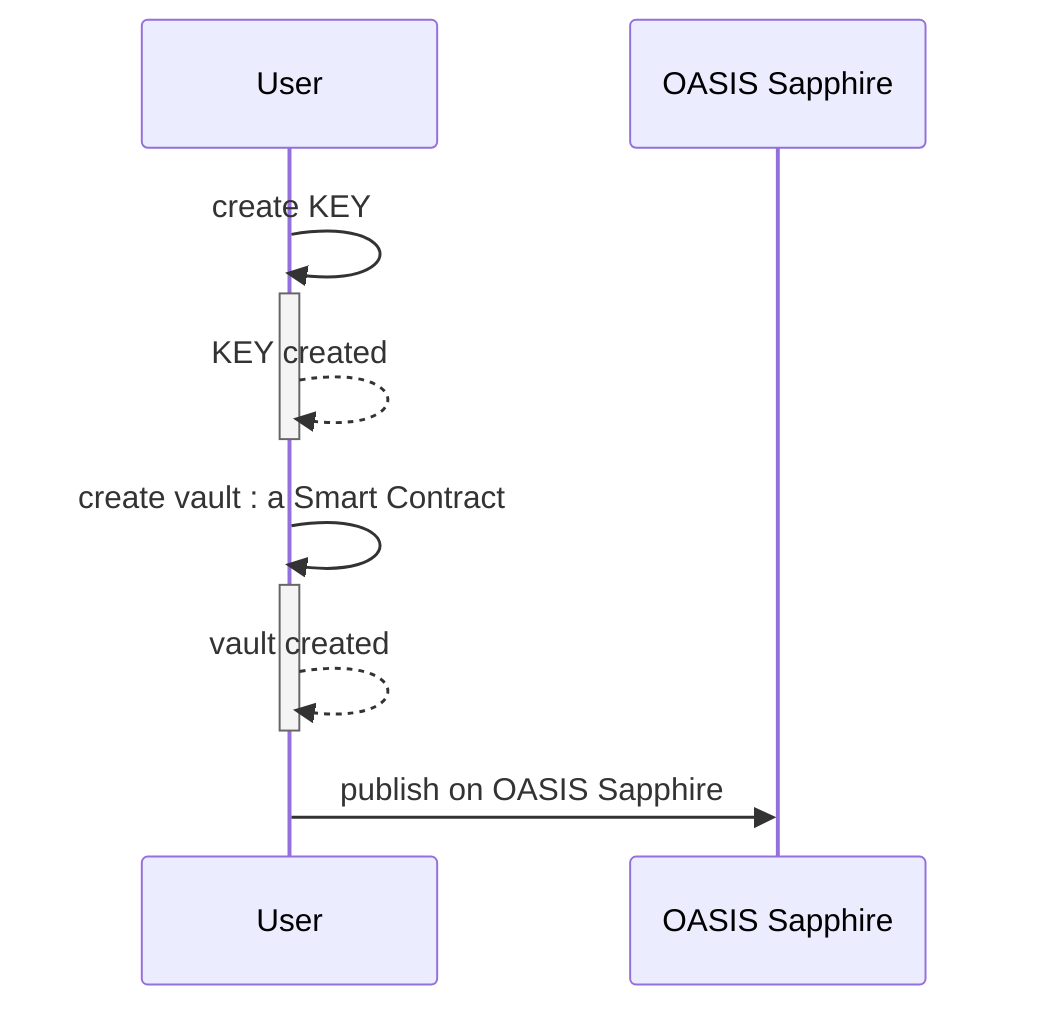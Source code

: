 sequenceDiagram
    participant User
    participant OASIS Sapphire

    User->>User: create KEY
    activate User
    User-->>User: KEY created
    deactivate User

    User->>User: create vault : a Smart Contract
    activate User
    User-->>User: vault created
    deactivate User

    User->>OASIS Sapphire: publish on OASIS Sapphire